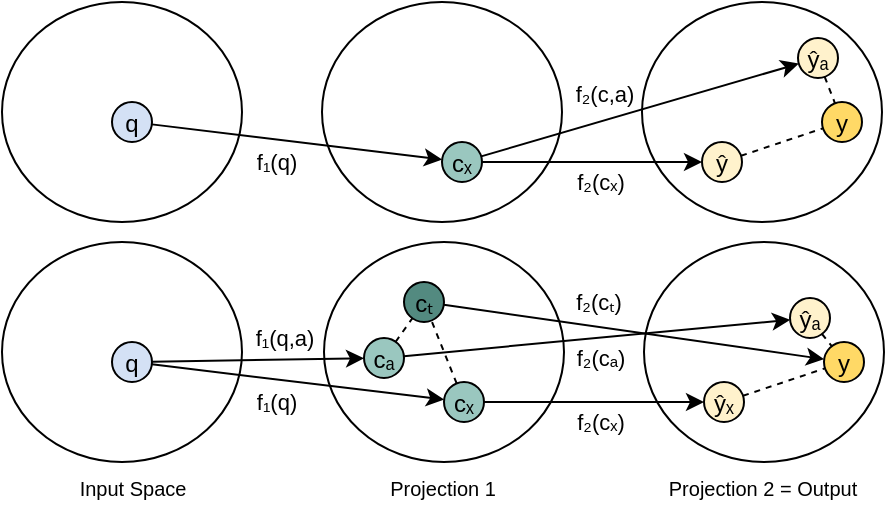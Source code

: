 <mxfile version="14.5.0" type="device"><diagram id="di7cELpkXoOMUF6CRqlO" name="Page-1"><mxGraphModel dx="1146" dy="581" grid="1" gridSize="10" guides="1" tooltips="1" connect="1" arrows="1" fold="1" page="1" pageScale="1" pageWidth="1654" pageHeight="1169" math="0" shadow="0"><root><mxCell id="0"/><mxCell id="1" parent="0"/><mxCell id="IDHumNHD0778WeNPwNN3-10" value="" style="ellipse;whiteSpace=wrap;html=1;" parent="1" vertex="1"><mxGeometry x="880" y="290" width="120" height="110" as="geometry"/></mxCell><mxCell id="IDHumNHD0778WeNPwNN3-3" value="y" style="ellipse;fillColor=#FFD966;strokeColor=#000000;" parent="1" vertex="1"><mxGeometry x="970" y="340.0" width="20" height="20" as="geometry"/></mxCell><mxCell id="IDHumNHD0778WeNPwNN3-4" value="ŷ" style="ellipse;fillColor=#FFF2CC;strokeColor=#000000;" parent="1" vertex="1"><mxGeometry x="910" y="360" width="20" height="20" as="geometry"/></mxCell><mxCell id="IDHumNHD0778WeNPwNN3-8" value="" style="endArrow=none;html=1;dashed=1;" parent="1" source="IDHumNHD0778WeNPwNN3-4" target="IDHumNHD0778WeNPwNN3-3" edge="1"><mxGeometry width="50" height="50" relative="1" as="geometry"><mxPoint x="910" y="300" as="sourcePoint"/><mxPoint x="960" y="250" as="targetPoint"/></mxGeometry></mxCell><mxCell id="IDHumNHD0778WeNPwNN3-11" value="ŷₐ" style="ellipse;fillColor=#FFF2CC;strokeColor=#000000;" parent="1" vertex="1"><mxGeometry x="958" y="308" width="20" height="20" as="geometry"/></mxCell><mxCell id="IDHumNHD0778WeNPwNN3-12" value="" style="endArrow=none;html=1;dashed=1;" parent="1" source="IDHumNHD0778WeNPwNN3-11" target="IDHumNHD0778WeNPwNN3-3" edge="1"><mxGeometry width="50" height="50" relative="1" as="geometry"><mxPoint x="860" y="284.66" as="sourcePoint"/><mxPoint x="910.66" y="300.0" as="targetPoint"/></mxGeometry></mxCell><mxCell id="IDHumNHD0778WeNPwNN3-14" value="" style="ellipse;whiteSpace=wrap;html=1;" parent="1" vertex="1"><mxGeometry x="720" y="290" width="120" height="110" as="geometry"/></mxCell><mxCell id="IDHumNHD0778WeNPwNN3-17" style="edgeStyle=none;rounded=0;orthogonalLoop=1;jettySize=auto;html=1;" parent="1" source="IDHumNHD0778WeNPwNN3-16" target="IDHumNHD0778WeNPwNN3-4" edge="1"><mxGeometry relative="1" as="geometry"/></mxCell><mxCell id="IDHumNHD0778WeNPwNN3-20" value="f₂(cₓ)" style="edgeLabel;html=1;align=center;verticalAlign=middle;resizable=0;points=[];" parent="IDHumNHD0778WeNPwNN3-17" vertex="1" connectable="0"><mxGeometry x="0.163" relative="1" as="geometry"><mxPoint x="-5" y="10" as="offset"/></mxGeometry></mxCell><mxCell id="IDHumNHD0778WeNPwNN3-18" style="edgeStyle=none;rounded=0;orthogonalLoop=1;jettySize=auto;html=1;" parent="1" source="IDHumNHD0778WeNPwNN3-16" target="IDHumNHD0778WeNPwNN3-11" edge="1"><mxGeometry relative="1" as="geometry"/></mxCell><mxCell id="IDHumNHD0778WeNPwNN3-19" value="f₂(c,a)" style="edgeLabel;html=1;align=center;verticalAlign=middle;resizable=0;points=[];" parent="IDHumNHD0778WeNPwNN3-18" vertex="1" connectable="0"><mxGeometry x="0.092" relative="1" as="geometry"><mxPoint x="-25.32" y="-5.98" as="offset"/></mxGeometry></mxCell><mxCell id="IDHumNHD0778WeNPwNN3-16" value="cₓ" style="ellipse;fillColor=#9AC7BF;strokeColor=#000000;" parent="1" vertex="1"><mxGeometry x="780" y="360" width="20" height="20" as="geometry"/></mxCell><mxCell id="IDHumNHD0778WeNPwNN3-39" value="" style="ellipse;whiteSpace=wrap;html=1;" parent="1" vertex="1"><mxGeometry x="560" y="290" width="120" height="110" as="geometry"/></mxCell><mxCell id="IDHumNHD0778WeNPwNN3-41" style="edgeStyle=none;rounded=0;orthogonalLoop=1;jettySize=auto;html=1;" parent="1" source="IDHumNHD0778WeNPwNN3-40" target="IDHumNHD0778WeNPwNN3-16" edge="1"><mxGeometry relative="1" as="geometry"/></mxCell><mxCell id="IDHumNHD0778WeNPwNN3-42" value="f₁(q)" style="edgeLabel;html=1;align=center;verticalAlign=middle;resizable=0;points=[];" parent="IDHumNHD0778WeNPwNN3-41" vertex="1" connectable="0"><mxGeometry x="0.073" relative="1" as="geometry"><mxPoint x="-16.12" y="8.72" as="offset"/></mxGeometry></mxCell><mxCell id="IDHumNHD0778WeNPwNN3-40" value="q" style="ellipse;fillColor=#D4E1F5;strokeColor=#000000;" parent="1" vertex="1"><mxGeometry x="615" y="340" width="20" height="20" as="geometry"/></mxCell><mxCell id="IDHumNHD0778WeNPwNN3-43" value="" style="ellipse;whiteSpace=wrap;html=1;" parent="1" vertex="1"><mxGeometry x="881" y="410" width="120" height="110" as="geometry"/></mxCell><mxCell id="IDHumNHD0778WeNPwNN3-44" value="y" style="ellipse;fillColor=#FFD966;strokeColor=#000000;" parent="1" vertex="1"><mxGeometry x="971" y="460.0" width="20" height="20" as="geometry"/></mxCell><mxCell id="IDHumNHD0778WeNPwNN3-45" value="ŷₓ" style="ellipse;fillColor=#FFF2CC;strokeColor=#000000;" parent="1" vertex="1"><mxGeometry x="911" y="480" width="20" height="20" as="geometry"/></mxCell><mxCell id="IDHumNHD0778WeNPwNN3-46" value="" style="endArrow=none;html=1;dashed=1;" parent="1" source="IDHumNHD0778WeNPwNN3-45" target="IDHumNHD0778WeNPwNN3-44" edge="1"><mxGeometry width="50" height="50" relative="1" as="geometry"><mxPoint x="911" y="420" as="sourcePoint"/><mxPoint x="961" y="370" as="targetPoint"/></mxGeometry></mxCell><mxCell id="IDHumNHD0778WeNPwNN3-47" value="ŷₐ" style="ellipse;fillColor=#FFF2CC;strokeColor=#000000;" parent="1" vertex="1"><mxGeometry x="954" y="438" width="20" height="20" as="geometry"/></mxCell><mxCell id="IDHumNHD0778WeNPwNN3-48" value="" style="endArrow=none;html=1;dashed=1;" parent="1" source="IDHumNHD0778WeNPwNN3-47" target="IDHumNHD0778WeNPwNN3-44" edge="1"><mxGeometry width="50" height="50" relative="1" as="geometry"><mxPoint x="861" y="404.66" as="sourcePoint"/><mxPoint x="911.66" y="420.0" as="targetPoint"/></mxGeometry></mxCell><mxCell id="IDHumNHD0778WeNPwNN3-49" value="" style="ellipse;whiteSpace=wrap;html=1;" parent="1" vertex="1"><mxGeometry x="721" y="410" width="120" height="110" as="geometry"/></mxCell><mxCell id="IDHumNHD0778WeNPwNN3-50" style="edgeStyle=none;rounded=0;orthogonalLoop=1;jettySize=auto;html=1;" parent="1" source="IDHumNHD0778WeNPwNN3-54" target="IDHumNHD0778WeNPwNN3-45" edge="1"><mxGeometry relative="1" as="geometry"/></mxCell><mxCell id="IDHumNHD0778WeNPwNN3-51" value="f₂(cₓ)" style="edgeLabel;html=1;align=center;verticalAlign=middle;resizable=0;points=[];" parent="IDHumNHD0778WeNPwNN3-50" vertex="1" connectable="0"><mxGeometry x="0.163" relative="1" as="geometry"><mxPoint x="-6" y="10" as="offset"/></mxGeometry></mxCell><mxCell id="IDHumNHD0778WeNPwNN3-52" style="edgeStyle=none;rounded=0;orthogonalLoop=1;jettySize=auto;html=1;" parent="1" source="IDHumNHD0778WeNPwNN3-59" target="IDHumNHD0778WeNPwNN3-47" edge="1"><mxGeometry relative="1" as="geometry"/></mxCell><mxCell id="IDHumNHD0778WeNPwNN3-53" value="f₂(cₐ)" style="edgeLabel;html=1;align=center;verticalAlign=middle;resizable=0;points=[];" parent="IDHumNHD0778WeNPwNN3-52" vertex="1" connectable="0"><mxGeometry x="0.092" relative="1" as="geometry"><mxPoint x="-7.85" y="10.84" as="offset"/></mxGeometry></mxCell><mxCell id="IDHumNHD0778WeNPwNN3-54" value="cₓ" style="ellipse;fillColor=#9AC7BF;strokeColor=#000000;" parent="1" vertex="1"><mxGeometry x="781" y="480" width="20" height="20" as="geometry"/></mxCell><mxCell id="IDHumNHD0778WeNPwNN3-55" value="" style="ellipse;whiteSpace=wrap;html=1;" parent="1" vertex="1"><mxGeometry x="560" y="410" width="120" height="110" as="geometry"/></mxCell><mxCell id="IDHumNHD0778WeNPwNN3-56" style="edgeStyle=none;rounded=0;orthogonalLoop=1;jettySize=auto;html=1;" parent="1" source="IDHumNHD0778WeNPwNN3-58" target="IDHumNHD0778WeNPwNN3-54" edge="1"><mxGeometry relative="1" as="geometry"/></mxCell><mxCell id="IDHumNHD0778WeNPwNN3-57" value="f₁(q)" style="edgeLabel;html=1;align=center;verticalAlign=middle;resizable=0;points=[];" parent="IDHumNHD0778WeNPwNN3-56" vertex="1" connectable="0"><mxGeometry x="0.073" relative="1" as="geometry"><mxPoint x="-16.12" y="8.72" as="offset"/></mxGeometry></mxCell><mxCell id="IDHumNHD0778WeNPwNN3-60" style="edgeStyle=none;rounded=0;orthogonalLoop=1;jettySize=auto;html=1;" parent="1" source="IDHumNHD0778WeNPwNN3-58" target="IDHumNHD0778WeNPwNN3-59" edge="1"><mxGeometry relative="1" as="geometry"/></mxCell><mxCell id="IDHumNHD0778WeNPwNN3-61" value="f₁(q,a)" style="edgeLabel;html=1;align=center;verticalAlign=middle;resizable=0;points=[];" parent="IDHumNHD0778WeNPwNN3-60" vertex="1" connectable="0"><mxGeometry x="0.552" relative="1" as="geometry"><mxPoint x="-16.26" y="-11.21" as="offset"/></mxGeometry></mxCell><mxCell id="IDHumNHD0778WeNPwNN3-58" value="q" style="ellipse;fillColor=#D4E1F5;strokeColor=#000000;" parent="1" vertex="1"><mxGeometry x="615" y="460" width="20" height="20" as="geometry"/></mxCell><mxCell id="IDHumNHD0778WeNPwNN3-59" value="cₐ" style="ellipse;fillColor=#9AC7BF;strokeColor=#000000;" parent="1" vertex="1"><mxGeometry x="741" y="458" width="20" height="20" as="geometry"/></mxCell><mxCell id="IDHumNHD0778WeNPwNN3-63" style="edgeStyle=none;rounded=0;orthogonalLoop=1;jettySize=auto;html=1;" parent="1" source="IDHumNHD0778WeNPwNN3-62" target="IDHumNHD0778WeNPwNN3-44" edge="1"><mxGeometry relative="1" as="geometry"/></mxCell><mxCell id="IDHumNHD0778WeNPwNN3-64" value="f₂(cₜ)" style="edgeLabel;html=1;align=center;verticalAlign=middle;resizable=0;points=[];" parent="IDHumNHD0778WeNPwNN3-63" vertex="1" connectable="0"><mxGeometry x="-0.289" y="1" relative="1" as="geometry"><mxPoint x="9.31" y="-10.06" as="offset"/></mxGeometry></mxCell><mxCell id="IDHumNHD0778WeNPwNN3-62" value="cₜ" style="ellipse;fillColor=#538A80;strokeColor=#000000;" parent="1" vertex="1"><mxGeometry x="761" y="430" width="20" height="20" as="geometry"/></mxCell><mxCell id="IDHumNHD0778WeNPwNN3-67" value="&lt;font style=&quot;font-size: 10px&quot;&gt;Projection 1&lt;/font&gt;" style="text;html=1;align=center;verticalAlign=middle;resizable=0;points=[];autosize=1;" parent="1" vertex="1"><mxGeometry x="745" y="523" width="70" height="20" as="geometry"/></mxCell><mxCell id="IDHumNHD0778WeNPwNN3-68" value="&lt;font style=&quot;font-size: 10px&quot;&gt;Projection 2 = Output&lt;/font&gt;" style="text;html=1;align=center;verticalAlign=middle;resizable=0;points=[];autosize=1;" parent="1" vertex="1"><mxGeometry x="885" y="523" width="110" height="20" as="geometry"/></mxCell><mxCell id="IDHumNHD0778WeNPwNN3-69" value="&lt;font style=&quot;font-size: 10px&quot;&gt;Input Space&lt;br&gt;&lt;/font&gt;" style="text;html=1;align=center;verticalAlign=middle;resizable=0;points=[];autosize=1;" parent="1" vertex="1"><mxGeometry x="590" y="523" width="70" height="20" as="geometry"/></mxCell><mxCell id="ZFjd2wZp7_Q7gdKdGiwe-1" value="" style="endArrow=none;html=1;dashed=1;" edge="1" parent="1" source="IDHumNHD0778WeNPwNN3-54" target="IDHumNHD0778WeNPwNN3-62"><mxGeometry width="50" height="50" relative="1" as="geometry"><mxPoint x="940.493" y="496.857" as="sourcePoint"/><mxPoint x="981.513" y="483.162" as="targetPoint"/></mxGeometry></mxCell><mxCell id="ZFjd2wZp7_Q7gdKdGiwe-2" value="" style="endArrow=none;html=1;dashed=1;" edge="1" parent="1" source="IDHumNHD0778WeNPwNN3-59" target="IDHumNHD0778WeNPwNN3-62"><mxGeometry width="50" height="50" relative="1" as="geometry"><mxPoint x="797.339" y="490.694" as="sourcePoint"/><mxPoint x="784.714" y="459.285" as="targetPoint"/></mxGeometry></mxCell></root></mxGraphModel></diagram></mxfile>